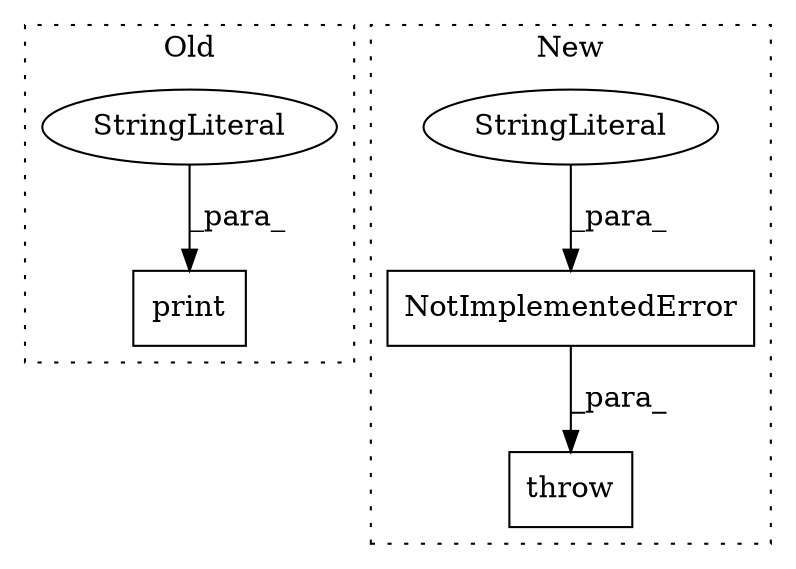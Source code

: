 digraph G {
subgraph cluster0 {
1 [label="print" a="32" s="919,968" l="6,1" shape="box"];
4 [label="StringLiteral" a="45" s="925" l="43" shape="ellipse"];
label = "Old";
style="dotted";
}
subgraph cluster1 {
2 [label="NotImplementedError" a="32" s="836,891" l="20,1" shape="box"];
3 [label="throw" a="53" s="830" l="6" shape="box"];
5 [label="StringLiteral" a="45" s="856" l="35" shape="ellipse"];
label = "New";
style="dotted";
}
2 -> 3 [label="_para_"];
4 -> 1 [label="_para_"];
5 -> 2 [label="_para_"];
}
